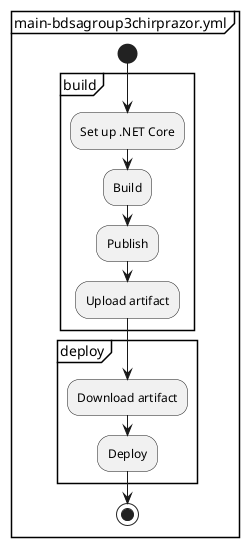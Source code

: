 @startuml
group main-bdsagroup3chirprazor.yml

start
group build

:Set up .NET Core;
:Build;
:Publish;
:Upload artifact;
end group

group deploy
:Download artifact;
:Deploy;
end group
stop
end group
@enduml

